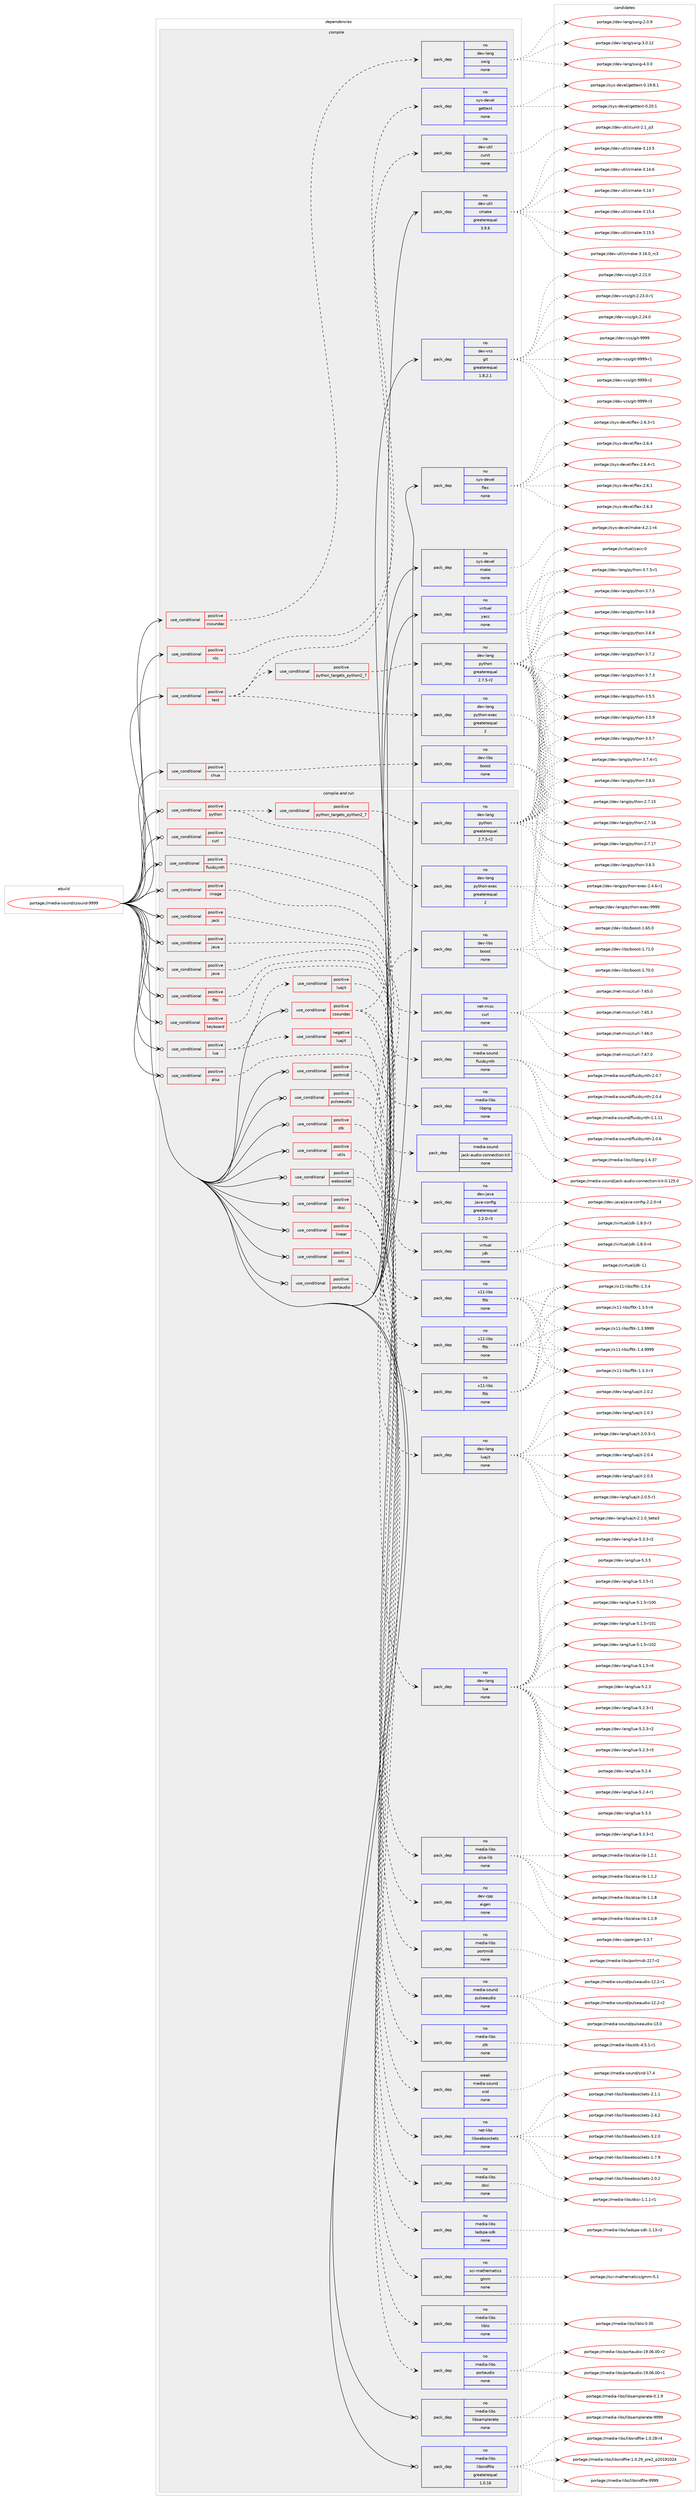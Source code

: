 digraph prolog {

# *************
# Graph options
# *************

newrank=true;
concentrate=true;
compound=true;
graph [rankdir=LR,fontname=Helvetica,fontsize=10,ranksep=1.5];#, ranksep=2.5, nodesep=0.2];
edge  [arrowhead=vee];
node  [fontname=Helvetica,fontsize=10];

# **********
# The ebuild
# **********

subgraph cluster_leftcol {
color=gray;
rank=same;
label=<<i>ebuild</i>>;
id [label="portage://media-sound/csound-9999", color=red, width=4, href="../media-sound/csound-9999.svg"];
}

# ****************
# The dependencies
# ****************

subgraph cluster_midcol {
color=gray;
label=<<i>dependencies</i>>;
subgraph cluster_compile {
fillcolor="#eeeeee";
style=filled;
label=<<i>compile</i>>;
subgraph cond82240 {
dependency330988 [label=<<TABLE BORDER="0" CELLBORDER="1" CELLSPACING="0" CELLPADDING="4"><TR><TD ROWSPAN="3" CELLPADDING="10">use_conditional</TD></TR><TR><TD>positive</TD></TR><TR><TD>chua</TD></TR></TABLE>>, shape=none, color=red];
subgraph pack243318 {
dependency330989 [label=<<TABLE BORDER="0" CELLBORDER="1" CELLSPACING="0" CELLPADDING="4" WIDTH="220"><TR><TD ROWSPAN="6" CELLPADDING="30">pack_dep</TD></TR><TR><TD WIDTH="110">no</TD></TR><TR><TD>dev-libs</TD></TR><TR><TD>boost</TD></TR><TR><TD>none</TD></TR><TR><TD></TD></TR></TABLE>>, shape=none, color=blue];
}
dependency330988:e -> dependency330989:w [weight=20,style="dashed",arrowhead="vee"];
}
id:e -> dependency330988:w [weight=20,style="solid",arrowhead="vee"];
subgraph cond82241 {
dependency330990 [label=<<TABLE BORDER="0" CELLBORDER="1" CELLSPACING="0" CELLPADDING="4"><TR><TD ROWSPAN="3" CELLPADDING="10">use_conditional</TD></TR><TR><TD>positive</TD></TR><TR><TD>csoundac</TD></TR></TABLE>>, shape=none, color=red];
subgraph pack243319 {
dependency330991 [label=<<TABLE BORDER="0" CELLBORDER="1" CELLSPACING="0" CELLPADDING="4" WIDTH="220"><TR><TD ROWSPAN="6" CELLPADDING="30">pack_dep</TD></TR><TR><TD WIDTH="110">no</TD></TR><TR><TD>dev-lang</TD></TR><TR><TD>swig</TD></TR><TR><TD>none</TD></TR><TR><TD></TD></TR></TABLE>>, shape=none, color=blue];
}
dependency330990:e -> dependency330991:w [weight=20,style="dashed",arrowhead="vee"];
}
id:e -> dependency330990:w [weight=20,style="solid",arrowhead="vee"];
subgraph cond82242 {
dependency330992 [label=<<TABLE BORDER="0" CELLBORDER="1" CELLSPACING="0" CELLPADDING="4"><TR><TD ROWSPAN="3" CELLPADDING="10">use_conditional</TD></TR><TR><TD>positive</TD></TR><TR><TD>nls</TD></TR></TABLE>>, shape=none, color=red];
subgraph pack243320 {
dependency330993 [label=<<TABLE BORDER="0" CELLBORDER="1" CELLSPACING="0" CELLPADDING="4" WIDTH="220"><TR><TD ROWSPAN="6" CELLPADDING="30">pack_dep</TD></TR><TR><TD WIDTH="110">no</TD></TR><TR><TD>sys-devel</TD></TR><TR><TD>gettext</TD></TR><TR><TD>none</TD></TR><TR><TD></TD></TR></TABLE>>, shape=none, color=blue];
}
dependency330992:e -> dependency330993:w [weight=20,style="dashed",arrowhead="vee"];
}
id:e -> dependency330992:w [weight=20,style="solid",arrowhead="vee"];
subgraph cond82243 {
dependency330994 [label=<<TABLE BORDER="0" CELLBORDER="1" CELLSPACING="0" CELLPADDING="4"><TR><TD ROWSPAN="3" CELLPADDING="10">use_conditional</TD></TR><TR><TD>positive</TD></TR><TR><TD>test</TD></TR></TABLE>>, shape=none, color=red];
subgraph pack243321 {
dependency330995 [label=<<TABLE BORDER="0" CELLBORDER="1" CELLSPACING="0" CELLPADDING="4" WIDTH="220"><TR><TD ROWSPAN="6" CELLPADDING="30">pack_dep</TD></TR><TR><TD WIDTH="110">no</TD></TR><TR><TD>dev-util</TD></TR><TR><TD>cunit</TD></TR><TR><TD>none</TD></TR><TR><TD></TD></TR></TABLE>>, shape=none, color=blue];
}
dependency330994:e -> dependency330995:w [weight=20,style="dashed",arrowhead="vee"];
subgraph cond82244 {
dependency330996 [label=<<TABLE BORDER="0" CELLBORDER="1" CELLSPACING="0" CELLPADDING="4"><TR><TD ROWSPAN="3" CELLPADDING="10">use_conditional</TD></TR><TR><TD>positive</TD></TR><TR><TD>python_targets_python2_7</TD></TR></TABLE>>, shape=none, color=red];
subgraph pack243322 {
dependency330997 [label=<<TABLE BORDER="0" CELLBORDER="1" CELLSPACING="0" CELLPADDING="4" WIDTH="220"><TR><TD ROWSPAN="6" CELLPADDING="30">pack_dep</TD></TR><TR><TD WIDTH="110">no</TD></TR><TR><TD>dev-lang</TD></TR><TR><TD>python</TD></TR><TR><TD>greaterequal</TD></TR><TR><TD>2.7.5-r2</TD></TR></TABLE>>, shape=none, color=blue];
}
dependency330996:e -> dependency330997:w [weight=20,style="dashed",arrowhead="vee"];
}
dependency330994:e -> dependency330996:w [weight=20,style="dashed",arrowhead="vee"];
subgraph pack243323 {
dependency330998 [label=<<TABLE BORDER="0" CELLBORDER="1" CELLSPACING="0" CELLPADDING="4" WIDTH="220"><TR><TD ROWSPAN="6" CELLPADDING="30">pack_dep</TD></TR><TR><TD WIDTH="110">no</TD></TR><TR><TD>dev-lang</TD></TR><TR><TD>python-exec</TD></TR><TR><TD>greaterequal</TD></TR><TR><TD>2</TD></TR></TABLE>>, shape=none, color=blue];
}
dependency330994:e -> dependency330998:w [weight=20,style="dashed",arrowhead="vee"];
}
id:e -> dependency330994:w [weight=20,style="solid",arrowhead="vee"];
subgraph pack243324 {
dependency330999 [label=<<TABLE BORDER="0" CELLBORDER="1" CELLSPACING="0" CELLPADDING="4" WIDTH="220"><TR><TD ROWSPAN="6" CELLPADDING="30">pack_dep</TD></TR><TR><TD WIDTH="110">no</TD></TR><TR><TD>dev-util</TD></TR><TR><TD>cmake</TD></TR><TR><TD>greaterequal</TD></TR><TR><TD>3.9.6</TD></TR></TABLE>>, shape=none, color=blue];
}
id:e -> dependency330999:w [weight=20,style="solid",arrowhead="vee"];
subgraph pack243325 {
dependency331000 [label=<<TABLE BORDER="0" CELLBORDER="1" CELLSPACING="0" CELLPADDING="4" WIDTH="220"><TR><TD ROWSPAN="6" CELLPADDING="30">pack_dep</TD></TR><TR><TD WIDTH="110">no</TD></TR><TR><TD>dev-vcs</TD></TR><TR><TD>git</TD></TR><TR><TD>greaterequal</TD></TR><TR><TD>1.8.2.1</TD></TR></TABLE>>, shape=none, color=blue];
}
id:e -> dependency331000:w [weight=20,style="solid",arrowhead="vee"];
subgraph pack243326 {
dependency331001 [label=<<TABLE BORDER="0" CELLBORDER="1" CELLSPACING="0" CELLPADDING="4" WIDTH="220"><TR><TD ROWSPAN="6" CELLPADDING="30">pack_dep</TD></TR><TR><TD WIDTH="110">no</TD></TR><TR><TD>sys-devel</TD></TR><TR><TD>flex</TD></TR><TR><TD>none</TD></TR><TR><TD></TD></TR></TABLE>>, shape=none, color=blue];
}
id:e -> dependency331001:w [weight=20,style="solid",arrowhead="vee"];
subgraph pack243327 {
dependency331002 [label=<<TABLE BORDER="0" CELLBORDER="1" CELLSPACING="0" CELLPADDING="4" WIDTH="220"><TR><TD ROWSPAN="6" CELLPADDING="30">pack_dep</TD></TR><TR><TD WIDTH="110">no</TD></TR><TR><TD>sys-devel</TD></TR><TR><TD>make</TD></TR><TR><TD>none</TD></TR><TR><TD></TD></TR></TABLE>>, shape=none, color=blue];
}
id:e -> dependency331002:w [weight=20,style="solid",arrowhead="vee"];
subgraph pack243328 {
dependency331003 [label=<<TABLE BORDER="0" CELLBORDER="1" CELLSPACING="0" CELLPADDING="4" WIDTH="220"><TR><TD ROWSPAN="6" CELLPADDING="30">pack_dep</TD></TR><TR><TD WIDTH="110">no</TD></TR><TR><TD>virtual</TD></TR><TR><TD>yacc</TD></TR><TR><TD>none</TD></TR><TR><TD></TD></TR></TABLE>>, shape=none, color=blue];
}
id:e -> dependency331003:w [weight=20,style="solid",arrowhead="vee"];
}
subgraph cluster_compileandrun {
fillcolor="#eeeeee";
style=filled;
label=<<i>compile and run</i>>;
subgraph cond82245 {
dependency331004 [label=<<TABLE BORDER="0" CELLBORDER="1" CELLSPACING="0" CELLPADDING="4"><TR><TD ROWSPAN="3" CELLPADDING="10">use_conditional</TD></TR><TR><TD>positive</TD></TR><TR><TD>alsa</TD></TR></TABLE>>, shape=none, color=red];
subgraph pack243329 {
dependency331005 [label=<<TABLE BORDER="0" CELLBORDER="1" CELLSPACING="0" CELLPADDING="4" WIDTH="220"><TR><TD ROWSPAN="6" CELLPADDING="30">pack_dep</TD></TR><TR><TD WIDTH="110">no</TD></TR><TR><TD>media-libs</TD></TR><TR><TD>alsa-lib</TD></TR><TR><TD>none</TD></TR><TR><TD></TD></TR></TABLE>>, shape=none, color=blue];
}
dependency331004:e -> dependency331005:w [weight=20,style="dashed",arrowhead="vee"];
}
id:e -> dependency331004:w [weight=20,style="solid",arrowhead="odotvee"];
subgraph cond82246 {
dependency331006 [label=<<TABLE BORDER="0" CELLBORDER="1" CELLSPACING="0" CELLPADDING="4"><TR><TD ROWSPAN="3" CELLPADDING="10">use_conditional</TD></TR><TR><TD>positive</TD></TR><TR><TD>csoundac</TD></TR></TABLE>>, shape=none, color=red];
subgraph pack243330 {
dependency331007 [label=<<TABLE BORDER="0" CELLBORDER="1" CELLSPACING="0" CELLPADDING="4" WIDTH="220"><TR><TD ROWSPAN="6" CELLPADDING="30">pack_dep</TD></TR><TR><TD WIDTH="110">no</TD></TR><TR><TD>x11-libs</TD></TR><TR><TD>fltk</TD></TR><TR><TD>none</TD></TR><TR><TD></TD></TR></TABLE>>, shape=none, color=blue];
}
dependency331006:e -> dependency331007:w [weight=20,style="dashed",arrowhead="vee"];
subgraph pack243331 {
dependency331008 [label=<<TABLE BORDER="0" CELLBORDER="1" CELLSPACING="0" CELLPADDING="4" WIDTH="220"><TR><TD ROWSPAN="6" CELLPADDING="30">pack_dep</TD></TR><TR><TD WIDTH="110">no</TD></TR><TR><TD>dev-cpp</TD></TR><TR><TD>eigen</TD></TR><TR><TD>none</TD></TR><TR><TD></TD></TR></TABLE>>, shape=none, color=blue];
}
dependency331006:e -> dependency331008:w [weight=20,style="dashed",arrowhead="vee"];
subgraph pack243332 {
dependency331009 [label=<<TABLE BORDER="0" CELLBORDER="1" CELLSPACING="0" CELLPADDING="4" WIDTH="220"><TR><TD ROWSPAN="6" CELLPADDING="30">pack_dep</TD></TR><TR><TD WIDTH="110">no</TD></TR><TR><TD>dev-libs</TD></TR><TR><TD>boost</TD></TR><TR><TD>none</TD></TR><TR><TD></TD></TR></TABLE>>, shape=none, color=blue];
}
dependency331006:e -> dependency331009:w [weight=20,style="dashed",arrowhead="vee"];
}
id:e -> dependency331006:w [weight=20,style="solid",arrowhead="odotvee"];
subgraph cond82247 {
dependency331010 [label=<<TABLE BORDER="0" CELLBORDER="1" CELLSPACING="0" CELLPADDING="4"><TR><TD ROWSPAN="3" CELLPADDING="10">use_conditional</TD></TR><TR><TD>positive</TD></TR><TR><TD>curl</TD></TR></TABLE>>, shape=none, color=red];
subgraph pack243333 {
dependency331011 [label=<<TABLE BORDER="0" CELLBORDER="1" CELLSPACING="0" CELLPADDING="4" WIDTH="220"><TR><TD ROWSPAN="6" CELLPADDING="30">pack_dep</TD></TR><TR><TD WIDTH="110">no</TD></TR><TR><TD>net-misc</TD></TR><TR><TD>curl</TD></TR><TR><TD>none</TD></TR><TR><TD></TD></TR></TABLE>>, shape=none, color=blue];
}
dependency331010:e -> dependency331011:w [weight=20,style="dashed",arrowhead="vee"];
}
id:e -> dependency331010:w [weight=20,style="solid",arrowhead="odotvee"];
subgraph cond82248 {
dependency331012 [label=<<TABLE BORDER="0" CELLBORDER="1" CELLSPACING="0" CELLPADDING="4"><TR><TD ROWSPAN="3" CELLPADDING="10">use_conditional</TD></TR><TR><TD>positive</TD></TR><TR><TD>dssi</TD></TR></TABLE>>, shape=none, color=red];
subgraph pack243334 {
dependency331013 [label=<<TABLE BORDER="0" CELLBORDER="1" CELLSPACING="0" CELLPADDING="4" WIDTH="220"><TR><TD ROWSPAN="6" CELLPADDING="30">pack_dep</TD></TR><TR><TD WIDTH="110">no</TD></TR><TR><TD>media-libs</TD></TR><TR><TD>dssi</TD></TR><TR><TD>none</TD></TR><TR><TD></TD></TR></TABLE>>, shape=none, color=blue];
}
dependency331012:e -> dependency331013:w [weight=20,style="dashed",arrowhead="vee"];
subgraph pack243335 {
dependency331014 [label=<<TABLE BORDER="0" CELLBORDER="1" CELLSPACING="0" CELLPADDING="4" WIDTH="220"><TR><TD ROWSPAN="6" CELLPADDING="30">pack_dep</TD></TR><TR><TD WIDTH="110">no</TD></TR><TR><TD>media-libs</TD></TR><TR><TD>ladspa-sdk</TD></TR><TR><TD>none</TD></TR><TR><TD></TD></TR></TABLE>>, shape=none, color=blue];
}
dependency331012:e -> dependency331014:w [weight=20,style="dashed",arrowhead="vee"];
}
id:e -> dependency331012:w [weight=20,style="solid",arrowhead="odotvee"];
subgraph cond82249 {
dependency331015 [label=<<TABLE BORDER="0" CELLBORDER="1" CELLSPACING="0" CELLPADDING="4"><TR><TD ROWSPAN="3" CELLPADDING="10">use_conditional</TD></TR><TR><TD>positive</TD></TR><TR><TD>fltk</TD></TR></TABLE>>, shape=none, color=red];
subgraph pack243336 {
dependency331016 [label=<<TABLE BORDER="0" CELLBORDER="1" CELLSPACING="0" CELLPADDING="4" WIDTH="220"><TR><TD ROWSPAN="6" CELLPADDING="30">pack_dep</TD></TR><TR><TD WIDTH="110">no</TD></TR><TR><TD>x11-libs</TD></TR><TR><TD>fltk</TD></TR><TR><TD>none</TD></TR><TR><TD></TD></TR></TABLE>>, shape=none, color=blue];
}
dependency331015:e -> dependency331016:w [weight=20,style="dashed",arrowhead="vee"];
}
id:e -> dependency331015:w [weight=20,style="solid",arrowhead="odotvee"];
subgraph cond82250 {
dependency331017 [label=<<TABLE BORDER="0" CELLBORDER="1" CELLSPACING="0" CELLPADDING="4"><TR><TD ROWSPAN="3" CELLPADDING="10">use_conditional</TD></TR><TR><TD>positive</TD></TR><TR><TD>fluidsynth</TD></TR></TABLE>>, shape=none, color=red];
subgraph pack243337 {
dependency331018 [label=<<TABLE BORDER="0" CELLBORDER="1" CELLSPACING="0" CELLPADDING="4" WIDTH="220"><TR><TD ROWSPAN="6" CELLPADDING="30">pack_dep</TD></TR><TR><TD WIDTH="110">no</TD></TR><TR><TD>media-sound</TD></TR><TR><TD>fluidsynth</TD></TR><TR><TD>none</TD></TR><TR><TD></TD></TR></TABLE>>, shape=none, color=blue];
}
dependency331017:e -> dependency331018:w [weight=20,style="dashed",arrowhead="vee"];
}
id:e -> dependency331017:w [weight=20,style="solid",arrowhead="odotvee"];
subgraph cond82251 {
dependency331019 [label=<<TABLE BORDER="0" CELLBORDER="1" CELLSPACING="0" CELLPADDING="4"><TR><TD ROWSPAN="3" CELLPADDING="10">use_conditional</TD></TR><TR><TD>positive</TD></TR><TR><TD>image</TD></TR></TABLE>>, shape=none, color=red];
subgraph pack243338 {
dependency331020 [label=<<TABLE BORDER="0" CELLBORDER="1" CELLSPACING="0" CELLPADDING="4" WIDTH="220"><TR><TD ROWSPAN="6" CELLPADDING="30">pack_dep</TD></TR><TR><TD WIDTH="110">no</TD></TR><TR><TD>media-libs</TD></TR><TR><TD>libpng</TD></TR><TR><TD>none</TD></TR><TR><TD></TD></TR></TABLE>>, shape=none, color=blue];
}
dependency331019:e -> dependency331020:w [weight=20,style="dashed",arrowhead="vee"];
}
id:e -> dependency331019:w [weight=20,style="solid",arrowhead="odotvee"];
subgraph cond82252 {
dependency331021 [label=<<TABLE BORDER="0" CELLBORDER="1" CELLSPACING="0" CELLPADDING="4"><TR><TD ROWSPAN="3" CELLPADDING="10">use_conditional</TD></TR><TR><TD>positive</TD></TR><TR><TD>jack</TD></TR></TABLE>>, shape=none, color=red];
subgraph pack243339 {
dependency331022 [label=<<TABLE BORDER="0" CELLBORDER="1" CELLSPACING="0" CELLPADDING="4" WIDTH="220"><TR><TD ROWSPAN="6" CELLPADDING="30">pack_dep</TD></TR><TR><TD WIDTH="110">no</TD></TR><TR><TD>media-sound</TD></TR><TR><TD>jack-audio-connection-kit</TD></TR><TR><TD>none</TD></TR><TR><TD></TD></TR></TABLE>>, shape=none, color=blue];
}
dependency331021:e -> dependency331022:w [weight=20,style="dashed",arrowhead="vee"];
}
id:e -> dependency331021:w [weight=20,style="solid",arrowhead="odotvee"];
subgraph cond82253 {
dependency331023 [label=<<TABLE BORDER="0" CELLBORDER="1" CELLSPACING="0" CELLPADDING="4"><TR><TD ROWSPAN="3" CELLPADDING="10">use_conditional</TD></TR><TR><TD>positive</TD></TR><TR><TD>java</TD></TR></TABLE>>, shape=none, color=red];
subgraph pack243340 {
dependency331024 [label=<<TABLE BORDER="0" CELLBORDER="1" CELLSPACING="0" CELLPADDING="4" WIDTH="220"><TR><TD ROWSPAN="6" CELLPADDING="30">pack_dep</TD></TR><TR><TD WIDTH="110">no</TD></TR><TR><TD>dev-java</TD></TR><TR><TD>java-config</TD></TR><TR><TD>greaterequal</TD></TR><TR><TD>2.2.0-r3</TD></TR></TABLE>>, shape=none, color=blue];
}
dependency331023:e -> dependency331024:w [weight=20,style="dashed",arrowhead="vee"];
}
id:e -> dependency331023:w [weight=20,style="solid",arrowhead="odotvee"];
subgraph cond82254 {
dependency331025 [label=<<TABLE BORDER="0" CELLBORDER="1" CELLSPACING="0" CELLPADDING="4"><TR><TD ROWSPAN="3" CELLPADDING="10">use_conditional</TD></TR><TR><TD>positive</TD></TR><TR><TD>java</TD></TR></TABLE>>, shape=none, color=red];
subgraph pack243341 {
dependency331026 [label=<<TABLE BORDER="0" CELLBORDER="1" CELLSPACING="0" CELLPADDING="4" WIDTH="220"><TR><TD ROWSPAN="6" CELLPADDING="30">pack_dep</TD></TR><TR><TD WIDTH="110">no</TD></TR><TR><TD>virtual</TD></TR><TR><TD>jdk</TD></TR><TR><TD>none</TD></TR><TR><TD></TD></TR></TABLE>>, shape=none, color=blue];
}
dependency331025:e -> dependency331026:w [weight=20,style="dashed",arrowhead="vee"];
}
id:e -> dependency331025:w [weight=20,style="solid",arrowhead="odotvee"];
subgraph cond82255 {
dependency331027 [label=<<TABLE BORDER="0" CELLBORDER="1" CELLSPACING="0" CELLPADDING="4"><TR><TD ROWSPAN="3" CELLPADDING="10">use_conditional</TD></TR><TR><TD>positive</TD></TR><TR><TD>keyboard</TD></TR></TABLE>>, shape=none, color=red];
subgraph pack243342 {
dependency331028 [label=<<TABLE BORDER="0" CELLBORDER="1" CELLSPACING="0" CELLPADDING="4" WIDTH="220"><TR><TD ROWSPAN="6" CELLPADDING="30">pack_dep</TD></TR><TR><TD WIDTH="110">no</TD></TR><TR><TD>x11-libs</TD></TR><TR><TD>fltk</TD></TR><TR><TD>none</TD></TR><TR><TD></TD></TR></TABLE>>, shape=none, color=blue];
}
dependency331027:e -> dependency331028:w [weight=20,style="dashed",arrowhead="vee"];
}
id:e -> dependency331027:w [weight=20,style="solid",arrowhead="odotvee"];
subgraph cond82256 {
dependency331029 [label=<<TABLE BORDER="0" CELLBORDER="1" CELLSPACING="0" CELLPADDING="4"><TR><TD ROWSPAN="3" CELLPADDING="10">use_conditional</TD></TR><TR><TD>positive</TD></TR><TR><TD>linear</TD></TR></TABLE>>, shape=none, color=red];
subgraph pack243343 {
dependency331030 [label=<<TABLE BORDER="0" CELLBORDER="1" CELLSPACING="0" CELLPADDING="4" WIDTH="220"><TR><TD ROWSPAN="6" CELLPADDING="30">pack_dep</TD></TR><TR><TD WIDTH="110">no</TD></TR><TR><TD>sci-mathematics</TD></TR><TR><TD>gmm</TD></TR><TR><TD>none</TD></TR><TR><TD></TD></TR></TABLE>>, shape=none, color=blue];
}
dependency331029:e -> dependency331030:w [weight=20,style="dashed",arrowhead="vee"];
}
id:e -> dependency331029:w [weight=20,style="solid",arrowhead="odotvee"];
subgraph cond82257 {
dependency331031 [label=<<TABLE BORDER="0" CELLBORDER="1" CELLSPACING="0" CELLPADDING="4"><TR><TD ROWSPAN="3" CELLPADDING="10">use_conditional</TD></TR><TR><TD>positive</TD></TR><TR><TD>lua</TD></TR></TABLE>>, shape=none, color=red];
subgraph cond82258 {
dependency331032 [label=<<TABLE BORDER="0" CELLBORDER="1" CELLSPACING="0" CELLPADDING="4"><TR><TD ROWSPAN="3" CELLPADDING="10">use_conditional</TD></TR><TR><TD>positive</TD></TR><TR><TD>luajit</TD></TR></TABLE>>, shape=none, color=red];
subgraph pack243344 {
dependency331033 [label=<<TABLE BORDER="0" CELLBORDER="1" CELLSPACING="0" CELLPADDING="4" WIDTH="220"><TR><TD ROWSPAN="6" CELLPADDING="30">pack_dep</TD></TR><TR><TD WIDTH="110">no</TD></TR><TR><TD>dev-lang</TD></TR><TR><TD>luajit</TD></TR><TR><TD>none</TD></TR><TR><TD></TD></TR></TABLE>>, shape=none, color=blue];
}
dependency331032:e -> dependency331033:w [weight=20,style="dashed",arrowhead="vee"];
}
dependency331031:e -> dependency331032:w [weight=20,style="dashed",arrowhead="vee"];
subgraph cond82259 {
dependency331034 [label=<<TABLE BORDER="0" CELLBORDER="1" CELLSPACING="0" CELLPADDING="4"><TR><TD ROWSPAN="3" CELLPADDING="10">use_conditional</TD></TR><TR><TD>negative</TD></TR><TR><TD>luajit</TD></TR></TABLE>>, shape=none, color=red];
subgraph pack243345 {
dependency331035 [label=<<TABLE BORDER="0" CELLBORDER="1" CELLSPACING="0" CELLPADDING="4" WIDTH="220"><TR><TD ROWSPAN="6" CELLPADDING="30">pack_dep</TD></TR><TR><TD WIDTH="110">no</TD></TR><TR><TD>dev-lang</TD></TR><TR><TD>lua</TD></TR><TR><TD>none</TD></TR><TR><TD></TD></TR></TABLE>>, shape=none, color=blue];
}
dependency331034:e -> dependency331035:w [weight=20,style="dashed",arrowhead="vee"];
}
dependency331031:e -> dependency331034:w [weight=20,style="dashed",arrowhead="vee"];
}
id:e -> dependency331031:w [weight=20,style="solid",arrowhead="odotvee"];
subgraph cond82260 {
dependency331036 [label=<<TABLE BORDER="0" CELLBORDER="1" CELLSPACING="0" CELLPADDING="4"><TR><TD ROWSPAN="3" CELLPADDING="10">use_conditional</TD></TR><TR><TD>positive</TD></TR><TR><TD>osc</TD></TR></TABLE>>, shape=none, color=red];
subgraph pack243346 {
dependency331037 [label=<<TABLE BORDER="0" CELLBORDER="1" CELLSPACING="0" CELLPADDING="4" WIDTH="220"><TR><TD ROWSPAN="6" CELLPADDING="30">pack_dep</TD></TR><TR><TD WIDTH="110">no</TD></TR><TR><TD>media-libs</TD></TR><TR><TD>liblo</TD></TR><TR><TD>none</TD></TR><TR><TD></TD></TR></TABLE>>, shape=none, color=blue];
}
dependency331036:e -> dependency331037:w [weight=20,style="dashed",arrowhead="vee"];
}
id:e -> dependency331036:w [weight=20,style="solid",arrowhead="odotvee"];
subgraph cond82261 {
dependency331038 [label=<<TABLE BORDER="0" CELLBORDER="1" CELLSPACING="0" CELLPADDING="4"><TR><TD ROWSPAN="3" CELLPADDING="10">use_conditional</TD></TR><TR><TD>positive</TD></TR><TR><TD>portaudio</TD></TR></TABLE>>, shape=none, color=red];
subgraph pack243347 {
dependency331039 [label=<<TABLE BORDER="0" CELLBORDER="1" CELLSPACING="0" CELLPADDING="4" WIDTH="220"><TR><TD ROWSPAN="6" CELLPADDING="30">pack_dep</TD></TR><TR><TD WIDTH="110">no</TD></TR><TR><TD>media-libs</TD></TR><TR><TD>portaudio</TD></TR><TR><TD>none</TD></TR><TR><TD></TD></TR></TABLE>>, shape=none, color=blue];
}
dependency331038:e -> dependency331039:w [weight=20,style="dashed",arrowhead="vee"];
}
id:e -> dependency331038:w [weight=20,style="solid",arrowhead="odotvee"];
subgraph cond82262 {
dependency331040 [label=<<TABLE BORDER="0" CELLBORDER="1" CELLSPACING="0" CELLPADDING="4"><TR><TD ROWSPAN="3" CELLPADDING="10">use_conditional</TD></TR><TR><TD>positive</TD></TR><TR><TD>portmidi</TD></TR></TABLE>>, shape=none, color=red];
subgraph pack243348 {
dependency331041 [label=<<TABLE BORDER="0" CELLBORDER="1" CELLSPACING="0" CELLPADDING="4" WIDTH="220"><TR><TD ROWSPAN="6" CELLPADDING="30">pack_dep</TD></TR><TR><TD WIDTH="110">no</TD></TR><TR><TD>media-libs</TD></TR><TR><TD>portmidi</TD></TR><TR><TD>none</TD></TR><TR><TD></TD></TR></TABLE>>, shape=none, color=blue];
}
dependency331040:e -> dependency331041:w [weight=20,style="dashed",arrowhead="vee"];
}
id:e -> dependency331040:w [weight=20,style="solid",arrowhead="odotvee"];
subgraph cond82263 {
dependency331042 [label=<<TABLE BORDER="0" CELLBORDER="1" CELLSPACING="0" CELLPADDING="4"><TR><TD ROWSPAN="3" CELLPADDING="10">use_conditional</TD></TR><TR><TD>positive</TD></TR><TR><TD>pulseaudio</TD></TR></TABLE>>, shape=none, color=red];
subgraph pack243349 {
dependency331043 [label=<<TABLE BORDER="0" CELLBORDER="1" CELLSPACING="0" CELLPADDING="4" WIDTH="220"><TR><TD ROWSPAN="6" CELLPADDING="30">pack_dep</TD></TR><TR><TD WIDTH="110">no</TD></TR><TR><TD>media-sound</TD></TR><TR><TD>pulseaudio</TD></TR><TR><TD>none</TD></TR><TR><TD></TD></TR></TABLE>>, shape=none, color=blue];
}
dependency331042:e -> dependency331043:w [weight=20,style="dashed",arrowhead="vee"];
}
id:e -> dependency331042:w [weight=20,style="solid",arrowhead="odotvee"];
subgraph cond82264 {
dependency331044 [label=<<TABLE BORDER="0" CELLBORDER="1" CELLSPACING="0" CELLPADDING="4"><TR><TD ROWSPAN="3" CELLPADDING="10">use_conditional</TD></TR><TR><TD>positive</TD></TR><TR><TD>python</TD></TR></TABLE>>, shape=none, color=red];
subgraph cond82265 {
dependency331045 [label=<<TABLE BORDER="0" CELLBORDER="1" CELLSPACING="0" CELLPADDING="4"><TR><TD ROWSPAN="3" CELLPADDING="10">use_conditional</TD></TR><TR><TD>positive</TD></TR><TR><TD>python_targets_python2_7</TD></TR></TABLE>>, shape=none, color=red];
subgraph pack243350 {
dependency331046 [label=<<TABLE BORDER="0" CELLBORDER="1" CELLSPACING="0" CELLPADDING="4" WIDTH="220"><TR><TD ROWSPAN="6" CELLPADDING="30">pack_dep</TD></TR><TR><TD WIDTH="110">no</TD></TR><TR><TD>dev-lang</TD></TR><TR><TD>python</TD></TR><TR><TD>greaterequal</TD></TR><TR><TD>2.7.5-r2</TD></TR></TABLE>>, shape=none, color=blue];
}
dependency331045:e -> dependency331046:w [weight=20,style="dashed",arrowhead="vee"];
}
dependency331044:e -> dependency331045:w [weight=20,style="dashed",arrowhead="vee"];
subgraph pack243351 {
dependency331047 [label=<<TABLE BORDER="0" CELLBORDER="1" CELLSPACING="0" CELLPADDING="4" WIDTH="220"><TR><TD ROWSPAN="6" CELLPADDING="30">pack_dep</TD></TR><TR><TD WIDTH="110">no</TD></TR><TR><TD>dev-lang</TD></TR><TR><TD>python-exec</TD></TR><TR><TD>greaterequal</TD></TR><TR><TD>2</TD></TR></TABLE>>, shape=none, color=blue];
}
dependency331044:e -> dependency331047:w [weight=20,style="dashed",arrowhead="vee"];
}
id:e -> dependency331044:w [weight=20,style="solid",arrowhead="odotvee"];
subgraph cond82266 {
dependency331048 [label=<<TABLE BORDER="0" CELLBORDER="1" CELLSPACING="0" CELLPADDING="4"><TR><TD ROWSPAN="3" CELLPADDING="10">use_conditional</TD></TR><TR><TD>positive</TD></TR><TR><TD>stk</TD></TR></TABLE>>, shape=none, color=red];
subgraph pack243352 {
dependency331049 [label=<<TABLE BORDER="0" CELLBORDER="1" CELLSPACING="0" CELLPADDING="4" WIDTH="220"><TR><TD ROWSPAN="6" CELLPADDING="30">pack_dep</TD></TR><TR><TD WIDTH="110">no</TD></TR><TR><TD>media-libs</TD></TR><TR><TD>stk</TD></TR><TR><TD>none</TD></TR><TR><TD></TD></TR></TABLE>>, shape=none, color=blue];
}
dependency331048:e -> dependency331049:w [weight=20,style="dashed",arrowhead="vee"];
}
id:e -> dependency331048:w [weight=20,style="solid",arrowhead="odotvee"];
subgraph cond82267 {
dependency331050 [label=<<TABLE BORDER="0" CELLBORDER="1" CELLSPACING="0" CELLPADDING="4"><TR><TD ROWSPAN="3" CELLPADDING="10">use_conditional</TD></TR><TR><TD>positive</TD></TR><TR><TD>utils</TD></TR></TABLE>>, shape=none, color=red];
subgraph pack243353 {
dependency331051 [label=<<TABLE BORDER="0" CELLBORDER="1" CELLSPACING="0" CELLPADDING="4" WIDTH="220"><TR><TD ROWSPAN="6" CELLPADDING="30">pack_dep</TD></TR><TR><TD WIDTH="110">weak</TD></TR><TR><TD>media-sound</TD></TR><TR><TD>snd</TD></TR><TR><TD>none</TD></TR><TR><TD></TD></TR></TABLE>>, shape=none, color=blue];
}
dependency331050:e -> dependency331051:w [weight=20,style="dashed",arrowhead="vee"];
}
id:e -> dependency331050:w [weight=20,style="solid",arrowhead="odotvee"];
subgraph cond82268 {
dependency331052 [label=<<TABLE BORDER="0" CELLBORDER="1" CELLSPACING="0" CELLPADDING="4"><TR><TD ROWSPAN="3" CELLPADDING="10">use_conditional</TD></TR><TR><TD>positive</TD></TR><TR><TD>websocket</TD></TR></TABLE>>, shape=none, color=red];
subgraph pack243354 {
dependency331053 [label=<<TABLE BORDER="0" CELLBORDER="1" CELLSPACING="0" CELLPADDING="4" WIDTH="220"><TR><TD ROWSPAN="6" CELLPADDING="30">pack_dep</TD></TR><TR><TD WIDTH="110">no</TD></TR><TR><TD>net-libs</TD></TR><TR><TD>libwebsockets</TD></TR><TR><TD>none</TD></TR><TR><TD></TD></TR></TABLE>>, shape=none, color=blue];
}
dependency331052:e -> dependency331053:w [weight=20,style="dashed",arrowhead="vee"];
}
id:e -> dependency331052:w [weight=20,style="solid",arrowhead="odotvee"];
subgraph pack243355 {
dependency331054 [label=<<TABLE BORDER="0" CELLBORDER="1" CELLSPACING="0" CELLPADDING="4" WIDTH="220"><TR><TD ROWSPAN="6" CELLPADDING="30">pack_dep</TD></TR><TR><TD WIDTH="110">no</TD></TR><TR><TD>media-libs</TD></TR><TR><TD>libsamplerate</TD></TR><TR><TD>none</TD></TR><TR><TD></TD></TR></TABLE>>, shape=none, color=blue];
}
id:e -> dependency331054:w [weight=20,style="solid",arrowhead="odotvee"];
subgraph pack243356 {
dependency331055 [label=<<TABLE BORDER="0" CELLBORDER="1" CELLSPACING="0" CELLPADDING="4" WIDTH="220"><TR><TD ROWSPAN="6" CELLPADDING="30">pack_dep</TD></TR><TR><TD WIDTH="110">no</TD></TR><TR><TD>media-libs</TD></TR><TR><TD>libsndfile</TD></TR><TR><TD>greaterequal</TD></TR><TR><TD>1.0.16</TD></TR></TABLE>>, shape=none, color=blue];
}
id:e -> dependency331055:w [weight=20,style="solid",arrowhead="odotvee"];
}
subgraph cluster_run {
fillcolor="#eeeeee";
style=filled;
label=<<i>run</i>>;
}
}

# **************
# The candidates
# **************

subgraph cluster_choices {
rank=same;
color=gray;
label=<<i>candidates</i>>;

subgraph choice243318 {
color=black;
nodesep=1;
choiceportage1001011184510810598115479811111111511645494654534648 [label="portage://dev-libs/boost-1.65.0", color=red, width=4,href="../dev-libs/boost-1.65.0.svg"];
choiceportage1001011184510810598115479811111111511645494655484648 [label="portage://dev-libs/boost-1.70.0", color=red, width=4,href="../dev-libs/boost-1.70.0.svg"];
choiceportage1001011184510810598115479811111111511645494655494648 [label="portage://dev-libs/boost-1.71.0", color=red, width=4,href="../dev-libs/boost-1.71.0.svg"];
dependency330989:e -> choiceportage1001011184510810598115479811111111511645494654534648:w [style=dotted,weight="100"];
dependency330989:e -> choiceportage1001011184510810598115479811111111511645494655484648:w [style=dotted,weight="100"];
dependency330989:e -> choiceportage1001011184510810598115479811111111511645494655494648:w [style=dotted,weight="100"];
}
subgraph choice243319 {
color=black;
nodesep=1;
choiceportage100101118451089711010347115119105103455046484657 [label="portage://dev-lang/swig-2.0.9", color=red, width=4,href="../dev-lang/swig-2.0.9.svg"];
choiceportage10010111845108971101034711511910510345514648464950 [label="portage://dev-lang/swig-3.0.12", color=red, width=4,href="../dev-lang/swig-3.0.12.svg"];
choiceportage100101118451089711010347115119105103455246484648 [label="portage://dev-lang/swig-4.0.0", color=red, width=4,href="../dev-lang/swig-4.0.0.svg"];
dependency330991:e -> choiceportage100101118451089711010347115119105103455046484657:w [style=dotted,weight="100"];
dependency330991:e -> choiceportage10010111845108971101034711511910510345514648464950:w [style=dotted,weight="100"];
dependency330991:e -> choiceportage100101118451089711010347115119105103455246484648:w [style=dotted,weight="100"];
}
subgraph choice243320 {
color=black;
nodesep=1;
choiceportage1151211154510010111810110847103101116116101120116454846495746564649 [label="portage://sys-devel/gettext-0.19.8.1", color=red, width=4,href="../sys-devel/gettext-0.19.8.1.svg"];
choiceportage115121115451001011181011084710310111611610112011645484650484649 [label="portage://sys-devel/gettext-0.20.1", color=red, width=4,href="../sys-devel/gettext-0.20.1.svg"];
dependency330993:e -> choiceportage1151211154510010111810110847103101116116101120116454846495746564649:w [style=dotted,weight="100"];
dependency330993:e -> choiceportage115121115451001011181011084710310111611610112011645484650484649:w [style=dotted,weight="100"];
}
subgraph choice243321 {
color=black;
nodesep=1;
choiceportage100101118451171161051084799117110105116455046499511251 [label="portage://dev-util/cunit-2.1_p3", color=red, width=4,href="../dev-util/cunit-2.1_p3.svg"];
dependency330995:e -> choiceportage100101118451171161051084799117110105116455046499511251:w [style=dotted,weight="100"];
}
subgraph choice243322 {
color=black;
nodesep=1;
choiceportage10010111845108971101034711212111610411111045504655464953 [label="portage://dev-lang/python-2.7.15", color=red, width=4,href="../dev-lang/python-2.7.15.svg"];
choiceportage10010111845108971101034711212111610411111045504655464954 [label="portage://dev-lang/python-2.7.16", color=red, width=4,href="../dev-lang/python-2.7.16.svg"];
choiceportage10010111845108971101034711212111610411111045504655464955 [label="portage://dev-lang/python-2.7.17", color=red, width=4,href="../dev-lang/python-2.7.17.svg"];
choiceportage100101118451089711010347112121116104111110455146534653 [label="portage://dev-lang/python-3.5.5", color=red, width=4,href="../dev-lang/python-3.5.5.svg"];
choiceportage100101118451089711010347112121116104111110455146534655 [label="portage://dev-lang/python-3.5.7", color=red, width=4,href="../dev-lang/python-3.5.7.svg"];
choiceportage100101118451089711010347112121116104111110455146534657 [label="portage://dev-lang/python-3.5.9", color=red, width=4,href="../dev-lang/python-3.5.9.svg"];
choiceportage100101118451089711010347112121116104111110455146544653 [label="portage://dev-lang/python-3.6.5", color=red, width=4,href="../dev-lang/python-3.6.5.svg"];
choiceportage100101118451089711010347112121116104111110455146544656 [label="portage://dev-lang/python-3.6.8", color=red, width=4,href="../dev-lang/python-3.6.8.svg"];
choiceportage100101118451089711010347112121116104111110455146544657 [label="portage://dev-lang/python-3.6.9", color=red, width=4,href="../dev-lang/python-3.6.9.svg"];
choiceportage100101118451089711010347112121116104111110455146554650 [label="portage://dev-lang/python-3.7.2", color=red, width=4,href="../dev-lang/python-3.7.2.svg"];
choiceportage100101118451089711010347112121116104111110455146554651 [label="portage://dev-lang/python-3.7.3", color=red, width=4,href="../dev-lang/python-3.7.3.svg"];
choiceportage1001011184510897110103471121211161041111104551465546524511449 [label="portage://dev-lang/python-3.7.4-r1", color=red, width=4,href="../dev-lang/python-3.7.4-r1.svg"];
choiceportage100101118451089711010347112121116104111110455146554653 [label="portage://dev-lang/python-3.7.5", color=red, width=4,href="../dev-lang/python-3.7.5.svg"];
choiceportage1001011184510897110103471121211161041111104551465546534511449 [label="portage://dev-lang/python-3.7.5-r1", color=red, width=4,href="../dev-lang/python-3.7.5-r1.svg"];
choiceportage100101118451089711010347112121116104111110455146564648 [label="portage://dev-lang/python-3.8.0", color=red, width=4,href="../dev-lang/python-3.8.0.svg"];
dependency330997:e -> choiceportage10010111845108971101034711212111610411111045504655464953:w [style=dotted,weight="100"];
dependency330997:e -> choiceportage10010111845108971101034711212111610411111045504655464954:w [style=dotted,weight="100"];
dependency330997:e -> choiceportage10010111845108971101034711212111610411111045504655464955:w [style=dotted,weight="100"];
dependency330997:e -> choiceportage100101118451089711010347112121116104111110455146534653:w [style=dotted,weight="100"];
dependency330997:e -> choiceportage100101118451089711010347112121116104111110455146534655:w [style=dotted,weight="100"];
dependency330997:e -> choiceportage100101118451089711010347112121116104111110455146534657:w [style=dotted,weight="100"];
dependency330997:e -> choiceportage100101118451089711010347112121116104111110455146544653:w [style=dotted,weight="100"];
dependency330997:e -> choiceportage100101118451089711010347112121116104111110455146544656:w [style=dotted,weight="100"];
dependency330997:e -> choiceportage100101118451089711010347112121116104111110455146544657:w [style=dotted,weight="100"];
dependency330997:e -> choiceportage100101118451089711010347112121116104111110455146554650:w [style=dotted,weight="100"];
dependency330997:e -> choiceportage100101118451089711010347112121116104111110455146554651:w [style=dotted,weight="100"];
dependency330997:e -> choiceportage1001011184510897110103471121211161041111104551465546524511449:w [style=dotted,weight="100"];
dependency330997:e -> choiceportage100101118451089711010347112121116104111110455146554653:w [style=dotted,weight="100"];
dependency330997:e -> choiceportage1001011184510897110103471121211161041111104551465546534511449:w [style=dotted,weight="100"];
dependency330997:e -> choiceportage100101118451089711010347112121116104111110455146564648:w [style=dotted,weight="100"];
}
subgraph choice243323 {
color=black;
nodesep=1;
choiceportage10010111845108971101034711212111610411111045101120101994550465246544511449 [label="portage://dev-lang/python-exec-2.4.6-r1", color=red, width=4,href="../dev-lang/python-exec-2.4.6-r1.svg"];
choiceportage10010111845108971101034711212111610411111045101120101994557575757 [label="portage://dev-lang/python-exec-9999", color=red, width=4,href="../dev-lang/python-exec-9999.svg"];
dependency330998:e -> choiceportage10010111845108971101034711212111610411111045101120101994550465246544511449:w [style=dotted,weight="100"];
dependency330998:e -> choiceportage10010111845108971101034711212111610411111045101120101994557575757:w [style=dotted,weight="100"];
}
subgraph choice243324 {
color=black;
nodesep=1;
choiceportage1001011184511711610510847991099710710145514649514653 [label="portage://dev-util/cmake-3.13.5", color=red, width=4,href="../dev-util/cmake-3.13.5.svg"];
choiceportage1001011184511711610510847991099710710145514649524654 [label="portage://dev-util/cmake-3.14.6", color=red, width=4,href="../dev-util/cmake-3.14.6.svg"];
choiceportage1001011184511711610510847991099710710145514649524655 [label="portage://dev-util/cmake-3.14.7", color=red, width=4,href="../dev-util/cmake-3.14.7.svg"];
choiceportage1001011184511711610510847991099710710145514649534652 [label="portage://dev-util/cmake-3.15.4", color=red, width=4,href="../dev-util/cmake-3.15.4.svg"];
choiceportage1001011184511711610510847991099710710145514649534653 [label="portage://dev-util/cmake-3.15.5", color=red, width=4,href="../dev-util/cmake-3.15.5.svg"];
choiceportage1001011184511711610510847991099710710145514649544648951149951 [label="portage://dev-util/cmake-3.16.0_rc3", color=red, width=4,href="../dev-util/cmake-3.16.0_rc3.svg"];
dependency330999:e -> choiceportage1001011184511711610510847991099710710145514649514653:w [style=dotted,weight="100"];
dependency330999:e -> choiceportage1001011184511711610510847991099710710145514649524654:w [style=dotted,weight="100"];
dependency330999:e -> choiceportage1001011184511711610510847991099710710145514649524655:w [style=dotted,weight="100"];
dependency330999:e -> choiceportage1001011184511711610510847991099710710145514649534652:w [style=dotted,weight="100"];
dependency330999:e -> choiceportage1001011184511711610510847991099710710145514649534653:w [style=dotted,weight="100"];
dependency330999:e -> choiceportage1001011184511711610510847991099710710145514649544648951149951:w [style=dotted,weight="100"];
}
subgraph choice243325 {
color=black;
nodesep=1;
choiceportage10010111845118991154710310511645504650494648 [label="portage://dev-vcs/git-2.21.0", color=red, width=4,href="../dev-vcs/git-2.21.0.svg"];
choiceportage100101118451189911547103105116455046505146484511449 [label="portage://dev-vcs/git-2.23.0-r1", color=red, width=4,href="../dev-vcs/git-2.23.0-r1.svg"];
choiceportage10010111845118991154710310511645504650524648 [label="portage://dev-vcs/git-2.24.0", color=red, width=4,href="../dev-vcs/git-2.24.0.svg"];
choiceportage1001011184511899115471031051164557575757 [label="portage://dev-vcs/git-9999", color=red, width=4,href="../dev-vcs/git-9999.svg"];
choiceportage10010111845118991154710310511645575757574511449 [label="portage://dev-vcs/git-9999-r1", color=red, width=4,href="../dev-vcs/git-9999-r1.svg"];
choiceportage10010111845118991154710310511645575757574511450 [label="portage://dev-vcs/git-9999-r2", color=red, width=4,href="../dev-vcs/git-9999-r2.svg"];
choiceportage10010111845118991154710310511645575757574511451 [label="portage://dev-vcs/git-9999-r3", color=red, width=4,href="../dev-vcs/git-9999-r3.svg"];
dependency331000:e -> choiceportage10010111845118991154710310511645504650494648:w [style=dotted,weight="100"];
dependency331000:e -> choiceportage100101118451189911547103105116455046505146484511449:w [style=dotted,weight="100"];
dependency331000:e -> choiceportage10010111845118991154710310511645504650524648:w [style=dotted,weight="100"];
dependency331000:e -> choiceportage1001011184511899115471031051164557575757:w [style=dotted,weight="100"];
dependency331000:e -> choiceportage10010111845118991154710310511645575757574511449:w [style=dotted,weight="100"];
dependency331000:e -> choiceportage10010111845118991154710310511645575757574511450:w [style=dotted,weight="100"];
dependency331000:e -> choiceportage10010111845118991154710310511645575757574511451:w [style=dotted,weight="100"];
}
subgraph choice243326 {
color=black;
nodesep=1;
choiceportage1151211154510010111810110847102108101120455046544649 [label="portage://sys-devel/flex-2.6.1", color=red, width=4,href="../sys-devel/flex-2.6.1.svg"];
choiceportage1151211154510010111810110847102108101120455046544651 [label="portage://sys-devel/flex-2.6.3", color=red, width=4,href="../sys-devel/flex-2.6.3.svg"];
choiceportage11512111545100101118101108471021081011204550465446514511449 [label="portage://sys-devel/flex-2.6.3-r1", color=red, width=4,href="../sys-devel/flex-2.6.3-r1.svg"];
choiceportage1151211154510010111810110847102108101120455046544652 [label="portage://sys-devel/flex-2.6.4", color=red, width=4,href="../sys-devel/flex-2.6.4.svg"];
choiceportage11512111545100101118101108471021081011204550465446524511449 [label="portage://sys-devel/flex-2.6.4-r1", color=red, width=4,href="../sys-devel/flex-2.6.4-r1.svg"];
dependency331001:e -> choiceportage1151211154510010111810110847102108101120455046544649:w [style=dotted,weight="100"];
dependency331001:e -> choiceportage1151211154510010111810110847102108101120455046544651:w [style=dotted,weight="100"];
dependency331001:e -> choiceportage11512111545100101118101108471021081011204550465446514511449:w [style=dotted,weight="100"];
dependency331001:e -> choiceportage1151211154510010111810110847102108101120455046544652:w [style=dotted,weight="100"];
dependency331001:e -> choiceportage11512111545100101118101108471021081011204550465446524511449:w [style=dotted,weight="100"];
}
subgraph choice243327 {
color=black;
nodesep=1;
choiceportage1151211154510010111810110847109971071014552465046494511452 [label="portage://sys-devel/make-4.2.1-r4", color=red, width=4,href="../sys-devel/make-4.2.1-r4.svg"];
dependency331002:e -> choiceportage1151211154510010111810110847109971071014552465046494511452:w [style=dotted,weight="100"];
}
subgraph choice243328 {
color=black;
nodesep=1;
choiceportage11810511411611797108471219799994548 [label="portage://virtual/yacc-0", color=red, width=4,href="../virtual/yacc-0.svg"];
dependency331003:e -> choiceportage11810511411611797108471219799994548:w [style=dotted,weight="100"];
}
subgraph choice243329 {
color=black;
nodesep=1;
choiceportage1091011001059745108105981154797108115974510810598454946494650 [label="portage://media-libs/alsa-lib-1.1.2", color=red, width=4,href="../media-libs/alsa-lib-1.1.2.svg"];
choiceportage1091011001059745108105981154797108115974510810598454946494656 [label="portage://media-libs/alsa-lib-1.1.8", color=red, width=4,href="../media-libs/alsa-lib-1.1.8.svg"];
choiceportage1091011001059745108105981154797108115974510810598454946494657 [label="portage://media-libs/alsa-lib-1.1.9", color=red, width=4,href="../media-libs/alsa-lib-1.1.9.svg"];
choiceportage1091011001059745108105981154797108115974510810598454946504649 [label="portage://media-libs/alsa-lib-1.2.1", color=red, width=4,href="../media-libs/alsa-lib-1.2.1.svg"];
dependency331005:e -> choiceportage1091011001059745108105981154797108115974510810598454946494650:w [style=dotted,weight="100"];
dependency331005:e -> choiceportage1091011001059745108105981154797108115974510810598454946494656:w [style=dotted,weight="100"];
dependency331005:e -> choiceportage1091011001059745108105981154797108115974510810598454946494657:w [style=dotted,weight="100"];
dependency331005:e -> choiceportage1091011001059745108105981154797108115974510810598454946504649:w [style=dotted,weight="100"];
}
subgraph choice243330 {
color=black;
nodesep=1;
choiceportage12049494510810598115471021081161074549465146514511451 [label="portage://x11-libs/fltk-1.3.3-r3", color=red, width=4,href="../x11-libs/fltk-1.3.3-r3.svg"];
choiceportage1204949451081059811547102108116107454946514652 [label="portage://x11-libs/fltk-1.3.4", color=red, width=4,href="../x11-libs/fltk-1.3.4.svg"];
choiceportage12049494510810598115471021081161074549465146534511452 [label="portage://x11-libs/fltk-1.3.5-r4", color=red, width=4,href="../x11-libs/fltk-1.3.5-r4.svg"];
choiceportage1204949451081059811547102108116107454946514657575757 [label="portage://x11-libs/fltk-1.3.9999", color=red, width=4,href="../x11-libs/fltk-1.3.9999.svg"];
choiceportage1204949451081059811547102108116107454946524657575757 [label="portage://x11-libs/fltk-1.4.9999", color=red, width=4,href="../x11-libs/fltk-1.4.9999.svg"];
dependency331007:e -> choiceportage12049494510810598115471021081161074549465146514511451:w [style=dotted,weight="100"];
dependency331007:e -> choiceportage1204949451081059811547102108116107454946514652:w [style=dotted,weight="100"];
dependency331007:e -> choiceportage12049494510810598115471021081161074549465146534511452:w [style=dotted,weight="100"];
dependency331007:e -> choiceportage1204949451081059811547102108116107454946514657575757:w [style=dotted,weight="100"];
dependency331007:e -> choiceportage1204949451081059811547102108116107454946524657575757:w [style=dotted,weight="100"];
}
subgraph choice243331 {
color=black;
nodesep=1;
choiceportage100101118459911211247101105103101110455146514655 [label="portage://dev-cpp/eigen-3.3.7", color=red, width=4,href="../dev-cpp/eigen-3.3.7.svg"];
dependency331008:e -> choiceportage100101118459911211247101105103101110455146514655:w [style=dotted,weight="100"];
}
subgraph choice243332 {
color=black;
nodesep=1;
choiceportage1001011184510810598115479811111111511645494654534648 [label="portage://dev-libs/boost-1.65.0", color=red, width=4,href="../dev-libs/boost-1.65.0.svg"];
choiceportage1001011184510810598115479811111111511645494655484648 [label="portage://dev-libs/boost-1.70.0", color=red, width=4,href="../dev-libs/boost-1.70.0.svg"];
choiceportage1001011184510810598115479811111111511645494655494648 [label="portage://dev-libs/boost-1.71.0", color=red, width=4,href="../dev-libs/boost-1.71.0.svg"];
dependency331009:e -> choiceportage1001011184510810598115479811111111511645494654534648:w [style=dotted,weight="100"];
dependency331009:e -> choiceportage1001011184510810598115479811111111511645494655484648:w [style=dotted,weight="100"];
dependency331009:e -> choiceportage1001011184510810598115479811111111511645494655494648:w [style=dotted,weight="100"];
}
subgraph choice243333 {
color=black;
nodesep=1;
choiceportage1101011164510910511599479911711410845554654534648 [label="portage://net-misc/curl-7.65.0", color=red, width=4,href="../net-misc/curl-7.65.0.svg"];
choiceportage1101011164510910511599479911711410845554654534651 [label="portage://net-misc/curl-7.65.3", color=red, width=4,href="../net-misc/curl-7.65.3.svg"];
choiceportage1101011164510910511599479911711410845554654544648 [label="portage://net-misc/curl-7.66.0", color=red, width=4,href="../net-misc/curl-7.66.0.svg"];
choiceportage1101011164510910511599479911711410845554654554648 [label="portage://net-misc/curl-7.67.0", color=red, width=4,href="../net-misc/curl-7.67.0.svg"];
dependency331011:e -> choiceportage1101011164510910511599479911711410845554654534648:w [style=dotted,weight="100"];
dependency331011:e -> choiceportage1101011164510910511599479911711410845554654534651:w [style=dotted,weight="100"];
dependency331011:e -> choiceportage1101011164510910511599479911711410845554654544648:w [style=dotted,weight="100"];
dependency331011:e -> choiceportage1101011164510910511599479911711410845554654554648:w [style=dotted,weight="100"];
}
subgraph choice243334 {
color=black;
nodesep=1;
choiceportage109101100105974510810598115471001151151054549464946494511449 [label="portage://media-libs/dssi-1.1.1-r1", color=red, width=4,href="../media-libs/dssi-1.1.1-r1.svg"];
dependency331013:e -> choiceportage109101100105974510810598115471001151151054549464946494511449:w [style=dotted,weight="100"];
}
subgraph choice243335 {
color=black;
nodesep=1;
choiceportage1091011001059745108105981154710897100115112974511510010745494649514511450 [label="portage://media-libs/ladspa-sdk-1.13-r2", color=red, width=4,href="../media-libs/ladspa-sdk-1.13-r2.svg"];
dependency331014:e -> choiceportage1091011001059745108105981154710897100115112974511510010745494649514511450:w [style=dotted,weight="100"];
}
subgraph choice243336 {
color=black;
nodesep=1;
choiceportage12049494510810598115471021081161074549465146514511451 [label="portage://x11-libs/fltk-1.3.3-r3", color=red, width=4,href="../x11-libs/fltk-1.3.3-r3.svg"];
choiceportage1204949451081059811547102108116107454946514652 [label="portage://x11-libs/fltk-1.3.4", color=red, width=4,href="../x11-libs/fltk-1.3.4.svg"];
choiceportage12049494510810598115471021081161074549465146534511452 [label="portage://x11-libs/fltk-1.3.5-r4", color=red, width=4,href="../x11-libs/fltk-1.3.5-r4.svg"];
choiceportage1204949451081059811547102108116107454946514657575757 [label="portage://x11-libs/fltk-1.3.9999", color=red, width=4,href="../x11-libs/fltk-1.3.9999.svg"];
choiceportage1204949451081059811547102108116107454946524657575757 [label="portage://x11-libs/fltk-1.4.9999", color=red, width=4,href="../x11-libs/fltk-1.4.9999.svg"];
dependency331016:e -> choiceportage12049494510810598115471021081161074549465146514511451:w [style=dotted,weight="100"];
dependency331016:e -> choiceportage1204949451081059811547102108116107454946514652:w [style=dotted,weight="100"];
dependency331016:e -> choiceportage12049494510810598115471021081161074549465146534511452:w [style=dotted,weight="100"];
dependency331016:e -> choiceportage1204949451081059811547102108116107454946514657575757:w [style=dotted,weight="100"];
dependency331016:e -> choiceportage1204949451081059811547102108116107454946524657575757:w [style=dotted,weight="100"];
}
subgraph choice243337 {
color=black;
nodesep=1;
choiceportage10910110010597451151111171101004710210811710510011512111011610445494649464949 [label="portage://media-sound/fluidsynth-1.1.11", color=red, width=4,href="../media-sound/fluidsynth-1.1.11.svg"];
choiceportage109101100105974511511111711010047102108117105100115121110116104455046484652 [label="portage://media-sound/fluidsynth-2.0.4", color=red, width=4,href="../media-sound/fluidsynth-2.0.4.svg"];
choiceportage109101100105974511511111711010047102108117105100115121110116104455046484654 [label="portage://media-sound/fluidsynth-2.0.6", color=red, width=4,href="../media-sound/fluidsynth-2.0.6.svg"];
choiceportage109101100105974511511111711010047102108117105100115121110116104455046484655 [label="portage://media-sound/fluidsynth-2.0.7", color=red, width=4,href="../media-sound/fluidsynth-2.0.7.svg"];
dependency331018:e -> choiceportage10910110010597451151111171101004710210811710510011512111011610445494649464949:w [style=dotted,weight="100"];
dependency331018:e -> choiceportage109101100105974511511111711010047102108117105100115121110116104455046484652:w [style=dotted,weight="100"];
dependency331018:e -> choiceportage109101100105974511511111711010047102108117105100115121110116104455046484654:w [style=dotted,weight="100"];
dependency331018:e -> choiceportage109101100105974511511111711010047102108117105100115121110116104455046484655:w [style=dotted,weight="100"];
}
subgraph choice243338 {
color=black;
nodesep=1;
choiceportage109101100105974510810598115471081059811211010345494654465155 [label="portage://media-libs/libpng-1.6.37", color=red, width=4,href="../media-libs/libpng-1.6.37.svg"];
dependency331020:e -> choiceportage109101100105974510810598115471081059811211010345494654465155:w [style=dotted,weight="100"];
}
subgraph choice243339 {
color=black;
nodesep=1;
choiceportage10910110010597451151111171101004710697991074597117100105111459911111011010199116105111110451071051164548464950534648 [label="portage://media-sound/jack-audio-connection-kit-0.125.0", color=red, width=4,href="../media-sound/jack-audio-connection-kit-0.125.0.svg"];
dependency331022:e -> choiceportage10910110010597451151111171101004710697991074597117100105111459911111011010199116105111110451071051164548464950534648:w [style=dotted,weight="100"];
}
subgraph choice243340 {
color=black;
nodesep=1;
choiceportage10010111845106971189747106971189745991111101021051034550465046484511452 [label="portage://dev-java/java-config-2.2.0-r4", color=red, width=4,href="../dev-java/java-config-2.2.0-r4.svg"];
dependency331024:e -> choiceportage10010111845106971189747106971189745991111101021051034550465046484511452:w [style=dotted,weight="100"];
}
subgraph choice243341 {
color=black;
nodesep=1;
choiceportage11810511411611797108471061001074549465646484511451 [label="portage://virtual/jdk-1.8.0-r3", color=red, width=4,href="../virtual/jdk-1.8.0-r3.svg"];
choiceportage11810511411611797108471061001074549465646484511452 [label="portage://virtual/jdk-1.8.0-r4", color=red, width=4,href="../virtual/jdk-1.8.0-r4.svg"];
choiceportage1181051141161179710847106100107454949 [label="portage://virtual/jdk-11", color=red, width=4,href="../virtual/jdk-11.svg"];
dependency331026:e -> choiceportage11810511411611797108471061001074549465646484511451:w [style=dotted,weight="100"];
dependency331026:e -> choiceportage11810511411611797108471061001074549465646484511452:w [style=dotted,weight="100"];
dependency331026:e -> choiceportage1181051141161179710847106100107454949:w [style=dotted,weight="100"];
}
subgraph choice243342 {
color=black;
nodesep=1;
choiceportage12049494510810598115471021081161074549465146514511451 [label="portage://x11-libs/fltk-1.3.3-r3", color=red, width=4,href="../x11-libs/fltk-1.3.3-r3.svg"];
choiceportage1204949451081059811547102108116107454946514652 [label="portage://x11-libs/fltk-1.3.4", color=red, width=4,href="../x11-libs/fltk-1.3.4.svg"];
choiceportage12049494510810598115471021081161074549465146534511452 [label="portage://x11-libs/fltk-1.3.5-r4", color=red, width=4,href="../x11-libs/fltk-1.3.5-r4.svg"];
choiceportage1204949451081059811547102108116107454946514657575757 [label="portage://x11-libs/fltk-1.3.9999", color=red, width=4,href="../x11-libs/fltk-1.3.9999.svg"];
choiceportage1204949451081059811547102108116107454946524657575757 [label="portage://x11-libs/fltk-1.4.9999", color=red, width=4,href="../x11-libs/fltk-1.4.9999.svg"];
dependency331028:e -> choiceportage12049494510810598115471021081161074549465146514511451:w [style=dotted,weight="100"];
dependency331028:e -> choiceportage1204949451081059811547102108116107454946514652:w [style=dotted,weight="100"];
dependency331028:e -> choiceportage12049494510810598115471021081161074549465146534511452:w [style=dotted,weight="100"];
dependency331028:e -> choiceportage1204949451081059811547102108116107454946514657575757:w [style=dotted,weight="100"];
dependency331028:e -> choiceportage1204949451081059811547102108116107454946524657575757:w [style=dotted,weight="100"];
}
subgraph choice243343 {
color=black;
nodesep=1;
choiceportage11599105451099711610410110997116105991154710310910945534649 [label="portage://sci-mathematics/gmm-5.1", color=red, width=4,href="../sci-mathematics/gmm-5.1.svg"];
dependency331030:e -> choiceportage11599105451099711610410110997116105991154710310910945534649:w [style=dotted,weight="100"];
}
subgraph choice243344 {
color=black;
nodesep=1;
choiceportage10010111845108971101034710811797106105116455046484650 [label="portage://dev-lang/luajit-2.0.2", color=red, width=4,href="../dev-lang/luajit-2.0.2.svg"];
choiceportage10010111845108971101034710811797106105116455046484651 [label="portage://dev-lang/luajit-2.0.3", color=red, width=4,href="../dev-lang/luajit-2.0.3.svg"];
choiceportage100101118451089711010347108117971061051164550464846514511449 [label="portage://dev-lang/luajit-2.0.3-r1", color=red, width=4,href="../dev-lang/luajit-2.0.3-r1.svg"];
choiceportage10010111845108971101034710811797106105116455046484652 [label="portage://dev-lang/luajit-2.0.4", color=red, width=4,href="../dev-lang/luajit-2.0.4.svg"];
choiceportage10010111845108971101034710811797106105116455046484653 [label="portage://dev-lang/luajit-2.0.5", color=red, width=4,href="../dev-lang/luajit-2.0.5.svg"];
choiceportage100101118451089711010347108117971061051164550464846534511449 [label="portage://dev-lang/luajit-2.0.5-r1", color=red, width=4,href="../dev-lang/luajit-2.0.5-r1.svg"];
choiceportage1001011184510897110103471081179710610511645504649464895981011169751 [label="portage://dev-lang/luajit-2.1.0_beta3", color=red, width=4,href="../dev-lang/luajit-2.1.0_beta3.svg"];
dependency331033:e -> choiceportage10010111845108971101034710811797106105116455046484650:w [style=dotted,weight="100"];
dependency331033:e -> choiceportage10010111845108971101034710811797106105116455046484651:w [style=dotted,weight="100"];
dependency331033:e -> choiceportage100101118451089711010347108117971061051164550464846514511449:w [style=dotted,weight="100"];
dependency331033:e -> choiceportage10010111845108971101034710811797106105116455046484652:w [style=dotted,weight="100"];
dependency331033:e -> choiceportage10010111845108971101034710811797106105116455046484653:w [style=dotted,weight="100"];
dependency331033:e -> choiceportage100101118451089711010347108117971061051164550464846534511449:w [style=dotted,weight="100"];
dependency331033:e -> choiceportage1001011184510897110103471081179710610511645504649464895981011169751:w [style=dotted,weight="100"];
}
subgraph choice243345 {
color=black;
nodesep=1;
choiceportage1001011184510897110103471081179745534649465345114494848 [label="portage://dev-lang/lua-5.1.5-r100", color=red, width=4,href="../dev-lang/lua-5.1.5-r100.svg"];
choiceportage1001011184510897110103471081179745534649465345114494849 [label="portage://dev-lang/lua-5.1.5-r101", color=red, width=4,href="../dev-lang/lua-5.1.5-r101.svg"];
choiceportage1001011184510897110103471081179745534649465345114494850 [label="portage://dev-lang/lua-5.1.5-r102", color=red, width=4,href="../dev-lang/lua-5.1.5-r102.svg"];
choiceportage100101118451089711010347108117974553464946534511452 [label="portage://dev-lang/lua-5.1.5-r4", color=red, width=4,href="../dev-lang/lua-5.1.5-r4.svg"];
choiceportage10010111845108971101034710811797455346504651 [label="portage://dev-lang/lua-5.2.3", color=red, width=4,href="../dev-lang/lua-5.2.3.svg"];
choiceportage100101118451089711010347108117974553465046514511449 [label="portage://dev-lang/lua-5.2.3-r1", color=red, width=4,href="../dev-lang/lua-5.2.3-r1.svg"];
choiceportage100101118451089711010347108117974553465046514511450 [label="portage://dev-lang/lua-5.2.3-r2", color=red, width=4,href="../dev-lang/lua-5.2.3-r2.svg"];
choiceportage100101118451089711010347108117974553465046514511451 [label="portage://dev-lang/lua-5.2.3-r3", color=red, width=4,href="../dev-lang/lua-5.2.3-r3.svg"];
choiceportage10010111845108971101034710811797455346504652 [label="portage://dev-lang/lua-5.2.4", color=red, width=4,href="../dev-lang/lua-5.2.4.svg"];
choiceportage100101118451089711010347108117974553465046524511449 [label="portage://dev-lang/lua-5.2.4-r1", color=red, width=4,href="../dev-lang/lua-5.2.4-r1.svg"];
choiceportage10010111845108971101034710811797455346514651 [label="portage://dev-lang/lua-5.3.3", color=red, width=4,href="../dev-lang/lua-5.3.3.svg"];
choiceportage100101118451089711010347108117974553465146514511449 [label="portage://dev-lang/lua-5.3.3-r1", color=red, width=4,href="../dev-lang/lua-5.3.3-r1.svg"];
choiceportage100101118451089711010347108117974553465146514511450 [label="portage://dev-lang/lua-5.3.3-r2", color=red, width=4,href="../dev-lang/lua-5.3.3-r2.svg"];
choiceportage10010111845108971101034710811797455346514653 [label="portage://dev-lang/lua-5.3.5", color=red, width=4,href="../dev-lang/lua-5.3.5.svg"];
choiceportage100101118451089711010347108117974553465146534511449 [label="portage://dev-lang/lua-5.3.5-r1", color=red, width=4,href="../dev-lang/lua-5.3.5-r1.svg"];
dependency331035:e -> choiceportage1001011184510897110103471081179745534649465345114494848:w [style=dotted,weight="100"];
dependency331035:e -> choiceportage1001011184510897110103471081179745534649465345114494849:w [style=dotted,weight="100"];
dependency331035:e -> choiceportage1001011184510897110103471081179745534649465345114494850:w [style=dotted,weight="100"];
dependency331035:e -> choiceportage100101118451089711010347108117974553464946534511452:w [style=dotted,weight="100"];
dependency331035:e -> choiceportage10010111845108971101034710811797455346504651:w [style=dotted,weight="100"];
dependency331035:e -> choiceportage100101118451089711010347108117974553465046514511449:w [style=dotted,weight="100"];
dependency331035:e -> choiceportage100101118451089711010347108117974553465046514511450:w [style=dotted,weight="100"];
dependency331035:e -> choiceportage100101118451089711010347108117974553465046514511451:w [style=dotted,weight="100"];
dependency331035:e -> choiceportage10010111845108971101034710811797455346504652:w [style=dotted,weight="100"];
dependency331035:e -> choiceportage100101118451089711010347108117974553465046524511449:w [style=dotted,weight="100"];
dependency331035:e -> choiceportage10010111845108971101034710811797455346514651:w [style=dotted,weight="100"];
dependency331035:e -> choiceportage100101118451089711010347108117974553465146514511449:w [style=dotted,weight="100"];
dependency331035:e -> choiceportage100101118451089711010347108117974553465146514511450:w [style=dotted,weight="100"];
dependency331035:e -> choiceportage10010111845108971101034710811797455346514653:w [style=dotted,weight="100"];
dependency331035:e -> choiceportage100101118451089711010347108117974553465146534511449:w [style=dotted,weight="100"];
}
subgraph choice243346 {
color=black;
nodesep=1;
choiceportage10910110010597451081059811547108105981081114548465148 [label="portage://media-libs/liblo-0.30", color=red, width=4,href="../media-libs/liblo-0.30.svg"];
dependency331037:e -> choiceportage10910110010597451081059811547108105981081114548465148:w [style=dotted,weight="100"];
}
subgraph choice243347 {
color=black;
nodesep=1;
choiceportage10910110010597451081059811547112111114116971171001051114549574648544648484511449 [label="portage://media-libs/portaudio-19.06.00-r1", color=red, width=4,href="../media-libs/portaudio-19.06.00-r1.svg"];
choiceportage10910110010597451081059811547112111114116971171001051114549574648544648484511450 [label="portage://media-libs/portaudio-19.06.00-r2", color=red, width=4,href="../media-libs/portaudio-19.06.00-r2.svg"];
dependency331039:e -> choiceportage10910110010597451081059811547112111114116971171001051114549574648544648484511449:w [style=dotted,weight="100"];
dependency331039:e -> choiceportage10910110010597451081059811547112111114116971171001051114549574648544648484511450:w [style=dotted,weight="100"];
}
subgraph choice243348 {
color=black;
nodesep=1;
choiceportage10910110010597451081059811547112111114116109105100105455049554511450 [label="portage://media-libs/portmidi-217-r2", color=red, width=4,href="../media-libs/portmidi-217-r2.svg"];
dependency331041:e -> choiceportage10910110010597451081059811547112111114116109105100105455049554511450:w [style=dotted,weight="100"];
}
subgraph choice243349 {
color=black;
nodesep=1;
choiceportage1091011001059745115111117110100471121171081151019711710010511145495046504511449 [label="portage://media-sound/pulseaudio-12.2-r1", color=red, width=4,href="../media-sound/pulseaudio-12.2-r1.svg"];
choiceportage1091011001059745115111117110100471121171081151019711710010511145495046504511450 [label="portage://media-sound/pulseaudio-12.2-r2", color=red, width=4,href="../media-sound/pulseaudio-12.2-r2.svg"];
choiceportage109101100105974511511111711010047112117108115101971171001051114549514648 [label="portage://media-sound/pulseaudio-13.0", color=red, width=4,href="../media-sound/pulseaudio-13.0.svg"];
dependency331043:e -> choiceportage1091011001059745115111117110100471121171081151019711710010511145495046504511449:w [style=dotted,weight="100"];
dependency331043:e -> choiceportage1091011001059745115111117110100471121171081151019711710010511145495046504511450:w [style=dotted,weight="100"];
dependency331043:e -> choiceportage109101100105974511511111711010047112117108115101971171001051114549514648:w [style=dotted,weight="100"];
}
subgraph choice243350 {
color=black;
nodesep=1;
choiceportage10010111845108971101034711212111610411111045504655464953 [label="portage://dev-lang/python-2.7.15", color=red, width=4,href="../dev-lang/python-2.7.15.svg"];
choiceportage10010111845108971101034711212111610411111045504655464954 [label="portage://dev-lang/python-2.7.16", color=red, width=4,href="../dev-lang/python-2.7.16.svg"];
choiceportage10010111845108971101034711212111610411111045504655464955 [label="portage://dev-lang/python-2.7.17", color=red, width=4,href="../dev-lang/python-2.7.17.svg"];
choiceportage100101118451089711010347112121116104111110455146534653 [label="portage://dev-lang/python-3.5.5", color=red, width=4,href="../dev-lang/python-3.5.5.svg"];
choiceportage100101118451089711010347112121116104111110455146534655 [label="portage://dev-lang/python-3.5.7", color=red, width=4,href="../dev-lang/python-3.5.7.svg"];
choiceportage100101118451089711010347112121116104111110455146534657 [label="portage://dev-lang/python-3.5.9", color=red, width=4,href="../dev-lang/python-3.5.9.svg"];
choiceportage100101118451089711010347112121116104111110455146544653 [label="portage://dev-lang/python-3.6.5", color=red, width=4,href="../dev-lang/python-3.6.5.svg"];
choiceportage100101118451089711010347112121116104111110455146544656 [label="portage://dev-lang/python-3.6.8", color=red, width=4,href="../dev-lang/python-3.6.8.svg"];
choiceportage100101118451089711010347112121116104111110455146544657 [label="portage://dev-lang/python-3.6.9", color=red, width=4,href="../dev-lang/python-3.6.9.svg"];
choiceportage100101118451089711010347112121116104111110455146554650 [label="portage://dev-lang/python-3.7.2", color=red, width=4,href="../dev-lang/python-3.7.2.svg"];
choiceportage100101118451089711010347112121116104111110455146554651 [label="portage://dev-lang/python-3.7.3", color=red, width=4,href="../dev-lang/python-3.7.3.svg"];
choiceportage1001011184510897110103471121211161041111104551465546524511449 [label="portage://dev-lang/python-3.7.4-r1", color=red, width=4,href="../dev-lang/python-3.7.4-r1.svg"];
choiceportage100101118451089711010347112121116104111110455146554653 [label="portage://dev-lang/python-3.7.5", color=red, width=4,href="../dev-lang/python-3.7.5.svg"];
choiceportage1001011184510897110103471121211161041111104551465546534511449 [label="portage://dev-lang/python-3.7.5-r1", color=red, width=4,href="../dev-lang/python-3.7.5-r1.svg"];
choiceportage100101118451089711010347112121116104111110455146564648 [label="portage://dev-lang/python-3.8.0", color=red, width=4,href="../dev-lang/python-3.8.0.svg"];
dependency331046:e -> choiceportage10010111845108971101034711212111610411111045504655464953:w [style=dotted,weight="100"];
dependency331046:e -> choiceportage10010111845108971101034711212111610411111045504655464954:w [style=dotted,weight="100"];
dependency331046:e -> choiceportage10010111845108971101034711212111610411111045504655464955:w [style=dotted,weight="100"];
dependency331046:e -> choiceportage100101118451089711010347112121116104111110455146534653:w [style=dotted,weight="100"];
dependency331046:e -> choiceportage100101118451089711010347112121116104111110455146534655:w [style=dotted,weight="100"];
dependency331046:e -> choiceportage100101118451089711010347112121116104111110455146534657:w [style=dotted,weight="100"];
dependency331046:e -> choiceportage100101118451089711010347112121116104111110455146544653:w [style=dotted,weight="100"];
dependency331046:e -> choiceportage100101118451089711010347112121116104111110455146544656:w [style=dotted,weight="100"];
dependency331046:e -> choiceportage100101118451089711010347112121116104111110455146544657:w [style=dotted,weight="100"];
dependency331046:e -> choiceportage100101118451089711010347112121116104111110455146554650:w [style=dotted,weight="100"];
dependency331046:e -> choiceportage100101118451089711010347112121116104111110455146554651:w [style=dotted,weight="100"];
dependency331046:e -> choiceportage1001011184510897110103471121211161041111104551465546524511449:w [style=dotted,weight="100"];
dependency331046:e -> choiceportage100101118451089711010347112121116104111110455146554653:w [style=dotted,weight="100"];
dependency331046:e -> choiceportage1001011184510897110103471121211161041111104551465546534511449:w [style=dotted,weight="100"];
dependency331046:e -> choiceportage100101118451089711010347112121116104111110455146564648:w [style=dotted,weight="100"];
}
subgraph choice243351 {
color=black;
nodesep=1;
choiceportage10010111845108971101034711212111610411111045101120101994550465246544511449 [label="portage://dev-lang/python-exec-2.4.6-r1", color=red, width=4,href="../dev-lang/python-exec-2.4.6-r1.svg"];
choiceportage10010111845108971101034711212111610411111045101120101994557575757 [label="portage://dev-lang/python-exec-9999", color=red, width=4,href="../dev-lang/python-exec-9999.svg"];
dependency331047:e -> choiceportage10010111845108971101034711212111610411111045101120101994550465246544511449:w [style=dotted,weight="100"];
dependency331047:e -> choiceportage10010111845108971101034711212111610411111045101120101994557575757:w [style=dotted,weight="100"];
}
subgraph choice243352 {
color=black;
nodesep=1;
choiceportage109101100105974510810598115471151161074552465346494511449 [label="portage://media-libs/stk-4.5.1-r1", color=red, width=4,href="../media-libs/stk-4.5.1-r1.svg"];
dependency331049:e -> choiceportage109101100105974510810598115471151161074552465346494511449:w [style=dotted,weight="100"];
}
subgraph choice243353 {
color=black;
nodesep=1;
choiceportage1091011001059745115111117110100471151101004549554652 [label="portage://media-sound/snd-17.4", color=red, width=4,href="../media-sound/snd-17.4.svg"];
dependency331051:e -> choiceportage1091011001059745115111117110100471151101004549554652:w [style=dotted,weight="100"];
}
subgraph choice243354 {
color=black;
nodesep=1;
choiceportage110101116451081059811547108105981191019811511199107101116115454946554657 [label="portage://net-libs/libwebsockets-1.7.9", color=red, width=4,href="../net-libs/libwebsockets-1.7.9.svg"];
choiceportage110101116451081059811547108105981191019811511199107101116115455046484650 [label="portage://net-libs/libwebsockets-2.0.2", color=red, width=4,href="../net-libs/libwebsockets-2.0.2.svg"];
choiceportage110101116451081059811547108105981191019811511199107101116115455046494649 [label="portage://net-libs/libwebsockets-2.1.1", color=red, width=4,href="../net-libs/libwebsockets-2.1.1.svg"];
choiceportage110101116451081059811547108105981191019811511199107101116115455046524650 [label="portage://net-libs/libwebsockets-2.4.2", color=red, width=4,href="../net-libs/libwebsockets-2.4.2.svg"];
choiceportage110101116451081059811547108105981191019811511199107101116115455146504648 [label="portage://net-libs/libwebsockets-3.2.0", color=red, width=4,href="../net-libs/libwebsockets-3.2.0.svg"];
dependency331053:e -> choiceportage110101116451081059811547108105981191019811511199107101116115454946554657:w [style=dotted,weight="100"];
dependency331053:e -> choiceportage110101116451081059811547108105981191019811511199107101116115455046484650:w [style=dotted,weight="100"];
dependency331053:e -> choiceportage110101116451081059811547108105981191019811511199107101116115455046494649:w [style=dotted,weight="100"];
dependency331053:e -> choiceportage110101116451081059811547108105981191019811511199107101116115455046524650:w [style=dotted,weight="100"];
dependency331053:e -> choiceportage110101116451081059811547108105981191019811511199107101116115455146504648:w [style=dotted,weight="100"];
}
subgraph choice243355 {
color=black;
nodesep=1;
choiceportage10910110010597451081059811547108105981159710911210810111497116101454846494657 [label="portage://media-libs/libsamplerate-0.1.9", color=red, width=4,href="../media-libs/libsamplerate-0.1.9.svg"];
choiceportage109101100105974510810598115471081059811597109112108101114971161014557575757 [label="portage://media-libs/libsamplerate-9999", color=red, width=4,href="../media-libs/libsamplerate-9999.svg"];
dependency331054:e -> choiceportage10910110010597451081059811547108105981159710911210810111497116101454846494657:w [style=dotted,weight="100"];
dependency331054:e -> choiceportage109101100105974510810598115471081059811597109112108101114971161014557575757:w [style=dotted,weight="100"];
}
subgraph choice243356 {
color=black;
nodesep=1;
choiceportage1091011001059745108105981154710810598115110100102105108101454946484650564511452 [label="portage://media-libs/libsndfile-1.0.28-r4", color=red, width=4,href="../media-libs/libsndfile-1.0.28-r4.svg"];
choiceportage1091011001059745108105981154710810598115110100102105108101454946484650579511211410150951125048495749485052 [label="portage://media-libs/libsndfile-1.0.29_pre2_p20191024", color=red, width=4,href="../media-libs/libsndfile-1.0.29_pre2_p20191024.svg"];
choiceportage10910110010597451081059811547108105981151101001021051081014557575757 [label="portage://media-libs/libsndfile-9999", color=red, width=4,href="../media-libs/libsndfile-9999.svg"];
dependency331055:e -> choiceportage1091011001059745108105981154710810598115110100102105108101454946484650564511452:w [style=dotted,weight="100"];
dependency331055:e -> choiceportage1091011001059745108105981154710810598115110100102105108101454946484650579511211410150951125048495749485052:w [style=dotted,weight="100"];
dependency331055:e -> choiceportage10910110010597451081059811547108105981151101001021051081014557575757:w [style=dotted,weight="100"];
}
}

}
